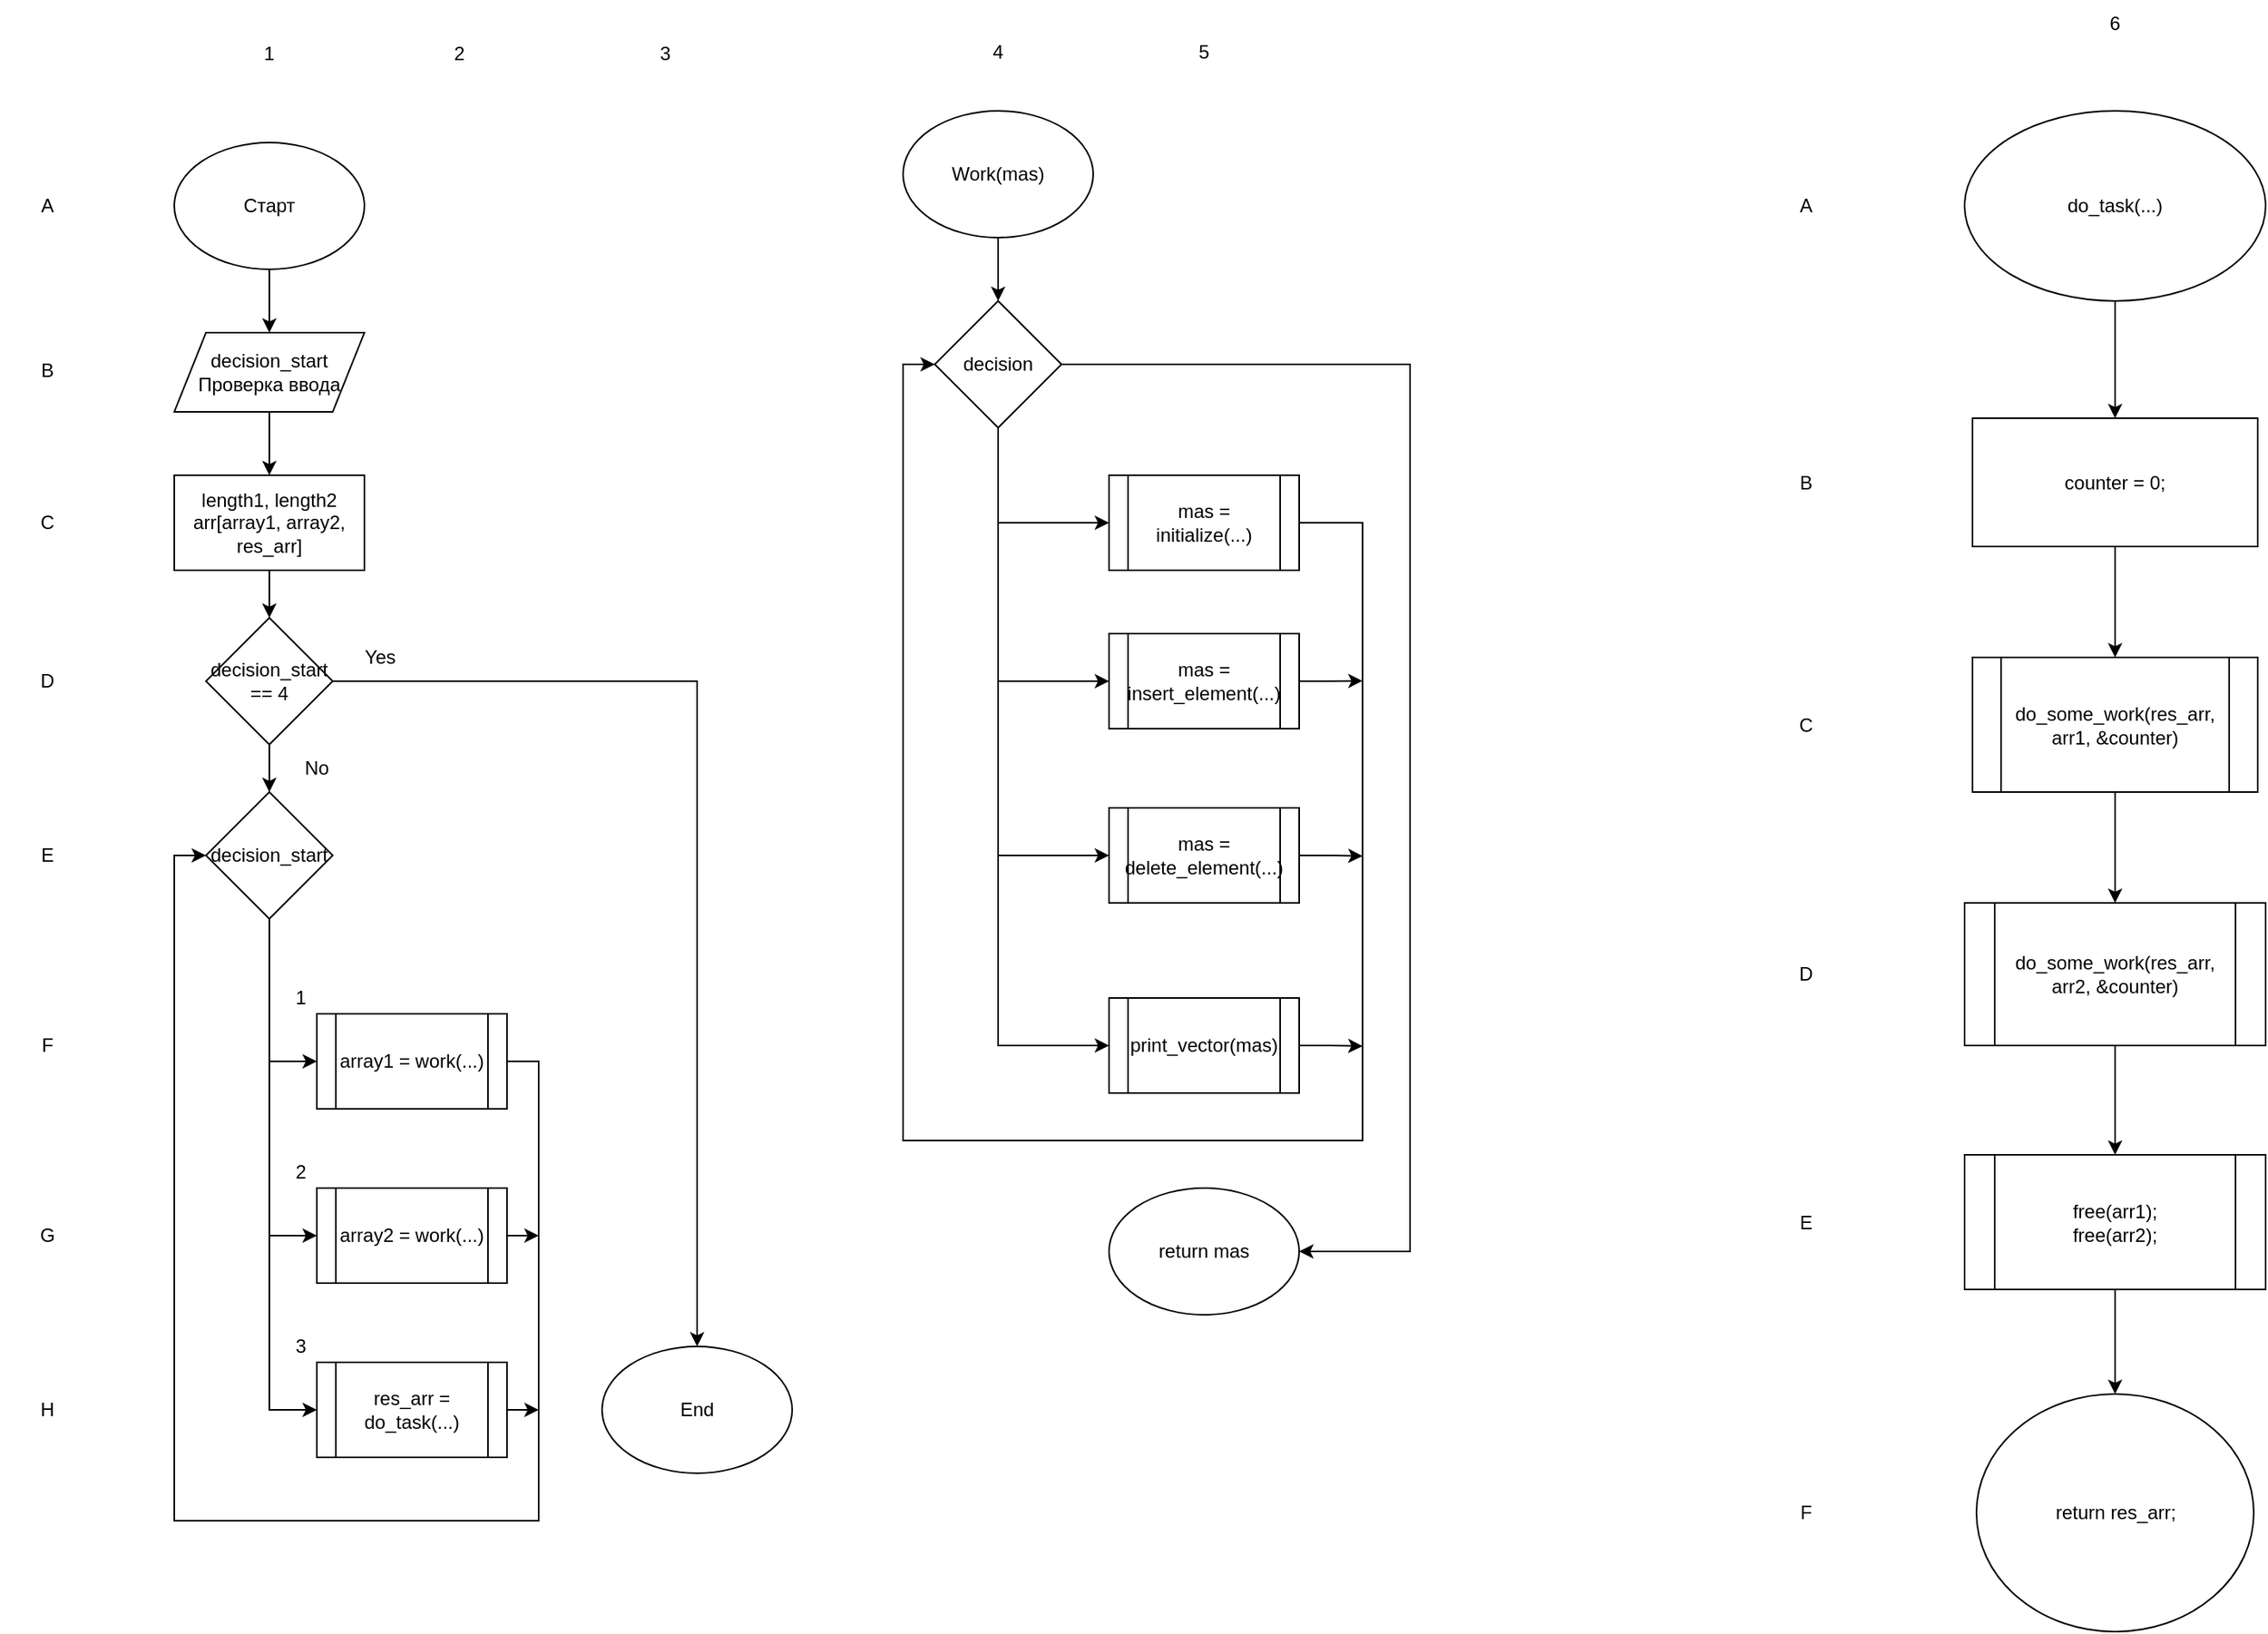<mxfile version="20.6.0" type="github">
  <diagram id="C5RBs43oDa-KdzZeNtuy" name="Page-1">
    <mxGraphModel dx="1426" dy="1829" grid="1" gridSize="10" guides="1" tooltips="1" connect="1" arrows="1" fold="1" page="1" pageScale="1" pageWidth="827" pageHeight="1169" math="0" shadow="0">
      <root>
        <mxCell id="WIyWlLk6GJQsqaUBKTNV-0" />
        <mxCell id="WIyWlLk6GJQsqaUBKTNV-1" parent="WIyWlLk6GJQsqaUBKTNV-0" />
        <mxCell id="dUaMAZoC3RtBpwjw6t-I-2" value="" style="edgeStyle=orthogonalEdgeStyle;rounded=0;orthogonalLoop=1;jettySize=auto;html=1;" parent="WIyWlLk6GJQsqaUBKTNV-1" source="dUaMAZoC3RtBpwjw6t-I-0" target="dUaMAZoC3RtBpwjw6t-I-1" edge="1">
          <mxGeometry relative="1" as="geometry" />
        </mxCell>
        <mxCell id="dUaMAZoC3RtBpwjw6t-I-0" value="Старт" style="ellipse;whiteSpace=wrap;html=1;" parent="WIyWlLk6GJQsqaUBKTNV-1" vertex="1">
          <mxGeometry x="30" y="30" width="120" height="80" as="geometry" />
        </mxCell>
        <mxCell id="dUaMAZoC3RtBpwjw6t-I-8" value="" style="edgeStyle=orthogonalEdgeStyle;rounded=0;orthogonalLoop=1;jettySize=auto;html=1;" parent="WIyWlLk6GJQsqaUBKTNV-1" source="dUaMAZoC3RtBpwjw6t-I-1" target="dUaMAZoC3RtBpwjw6t-I-7" edge="1">
          <mxGeometry relative="1" as="geometry" />
        </mxCell>
        <mxCell id="dUaMAZoC3RtBpwjw6t-I-1" value="decision_start&lt;br&gt;Проверка ввода" style="shape=parallelogram;perimeter=parallelogramPerimeter;whiteSpace=wrap;html=1;fixedSize=1;" parent="WIyWlLk6GJQsqaUBKTNV-1" vertex="1">
          <mxGeometry x="30" y="150" width="120" height="50" as="geometry" />
        </mxCell>
        <mxCell id="CnoShTyZxEkPXOH1vbHl-3" style="edgeStyle=orthogonalEdgeStyle;rounded=0;orthogonalLoop=1;jettySize=auto;html=1;exitX=0.5;exitY=1;exitDx=0;exitDy=0;entryX=0;entryY=0.5;entryDx=0;entryDy=0;" edge="1" parent="WIyWlLk6GJQsqaUBKTNV-1" source="dUaMAZoC3RtBpwjw6t-I-3" target="CnoShTyZxEkPXOH1vbHl-0">
          <mxGeometry relative="1" as="geometry" />
        </mxCell>
        <mxCell id="CnoShTyZxEkPXOH1vbHl-4" style="edgeStyle=orthogonalEdgeStyle;rounded=0;orthogonalLoop=1;jettySize=auto;html=1;exitX=0.5;exitY=1;exitDx=0;exitDy=0;entryX=0;entryY=0.5;entryDx=0;entryDy=0;" edge="1" parent="WIyWlLk6GJQsqaUBKTNV-1" source="dUaMAZoC3RtBpwjw6t-I-3" target="CnoShTyZxEkPXOH1vbHl-1">
          <mxGeometry relative="1" as="geometry" />
        </mxCell>
        <mxCell id="CnoShTyZxEkPXOH1vbHl-5" style="edgeStyle=orthogonalEdgeStyle;rounded=0;orthogonalLoop=1;jettySize=auto;html=1;exitX=0.5;exitY=1;exitDx=0;exitDy=0;entryX=0;entryY=0.5;entryDx=0;entryDy=0;" edge="1" parent="WIyWlLk6GJQsqaUBKTNV-1" source="dUaMAZoC3RtBpwjw6t-I-3" target="CnoShTyZxEkPXOH1vbHl-2">
          <mxGeometry relative="1" as="geometry" />
        </mxCell>
        <mxCell id="dUaMAZoC3RtBpwjw6t-I-3" value="decision_start" style="rhombus;whiteSpace=wrap;html=1;" parent="WIyWlLk6GJQsqaUBKTNV-1" vertex="1">
          <mxGeometry x="50" y="440" width="80" height="80" as="geometry" />
        </mxCell>
        <mxCell id="dUaMAZoC3RtBpwjw6t-I-32" value="" style="edgeStyle=orthogonalEdgeStyle;rounded=0;orthogonalLoop=1;jettySize=auto;html=1;" parent="WIyWlLk6GJQsqaUBKTNV-1" source="dUaMAZoC3RtBpwjw6t-I-7" target="dUaMAZoC3RtBpwjw6t-I-13" edge="1">
          <mxGeometry relative="1" as="geometry" />
        </mxCell>
        <mxCell id="dUaMAZoC3RtBpwjw6t-I-7" value="length1, length2&lt;br&gt;arr[array1, array2, res_arr]" style="rounded=0;whiteSpace=wrap;html=1;" parent="WIyWlLk6GJQsqaUBKTNV-1" vertex="1">
          <mxGeometry x="30" y="240" width="120" height="60" as="geometry" />
        </mxCell>
        <mxCell id="dUaMAZoC3RtBpwjw6t-I-28" style="edgeStyle=orthogonalEdgeStyle;rounded=0;orthogonalLoop=1;jettySize=auto;html=1;exitX=1;exitY=0.5;exitDx=0;exitDy=0;" parent="WIyWlLk6GJQsqaUBKTNV-1" source="dUaMAZoC3RtBpwjw6t-I-13" target="dUaMAZoC3RtBpwjw6t-I-23" edge="1">
          <mxGeometry relative="1" as="geometry" />
        </mxCell>
        <mxCell id="dUaMAZoC3RtBpwjw6t-I-33" value="" style="edgeStyle=orthogonalEdgeStyle;rounded=0;orthogonalLoop=1;jettySize=auto;html=1;" parent="WIyWlLk6GJQsqaUBKTNV-1" source="dUaMAZoC3RtBpwjw6t-I-13" target="dUaMAZoC3RtBpwjw6t-I-3" edge="1">
          <mxGeometry relative="1" as="geometry" />
        </mxCell>
        <mxCell id="dUaMAZoC3RtBpwjw6t-I-13" value="decision_start == 4" style="rhombus;whiteSpace=wrap;html=1;" parent="WIyWlLk6GJQsqaUBKTNV-1" vertex="1">
          <mxGeometry x="50" y="330" width="80" height="80" as="geometry" />
        </mxCell>
        <mxCell id="dUaMAZoC3RtBpwjw6t-I-23" value="End" style="ellipse;whiteSpace=wrap;html=1;" parent="WIyWlLk6GJQsqaUBKTNV-1" vertex="1">
          <mxGeometry x="300" y="790" width="120" height="80" as="geometry" />
        </mxCell>
        <mxCell id="oWPAb_pkZkKSnJByGjuv-6" value="" style="edgeStyle=orthogonalEdgeStyle;rounded=0;orthogonalLoop=1;jettySize=auto;html=1;" parent="WIyWlLk6GJQsqaUBKTNV-1" source="oWPAb_pkZkKSnJByGjuv-0" edge="1">
          <mxGeometry relative="1" as="geometry">
            <mxPoint x="550" y="130" as="targetPoint" />
          </mxGeometry>
        </mxCell>
        <mxCell id="oWPAb_pkZkKSnJByGjuv-0" value="Work(mas)" style="ellipse;whiteSpace=wrap;html=1;" parent="WIyWlLk6GJQsqaUBKTNV-1" vertex="1">
          <mxGeometry x="490" y="10" width="120" height="80" as="geometry" />
        </mxCell>
        <mxCell id="CnoShTyZxEkPXOH1vbHl-29" style="edgeStyle=orthogonalEdgeStyle;rounded=0;orthogonalLoop=1;jettySize=auto;html=1;exitX=0.5;exitY=1;exitDx=0;exitDy=0;entryX=0;entryY=0.5;entryDx=0;entryDy=0;" edge="1" parent="WIyWlLk6GJQsqaUBKTNV-1" source="oWPAb_pkZkKSnJByGjuv-1" target="CnoShTyZxEkPXOH1vbHl-25">
          <mxGeometry relative="1" as="geometry" />
        </mxCell>
        <mxCell id="CnoShTyZxEkPXOH1vbHl-30" style="edgeStyle=orthogonalEdgeStyle;rounded=0;orthogonalLoop=1;jettySize=auto;html=1;exitX=0.5;exitY=1;exitDx=0;exitDy=0;entryX=0;entryY=0.5;entryDx=0;entryDy=0;" edge="1" parent="WIyWlLk6GJQsqaUBKTNV-1" source="oWPAb_pkZkKSnJByGjuv-1" target="CnoShTyZxEkPXOH1vbHl-26">
          <mxGeometry relative="1" as="geometry" />
        </mxCell>
        <mxCell id="CnoShTyZxEkPXOH1vbHl-31" style="edgeStyle=orthogonalEdgeStyle;rounded=0;orthogonalLoop=1;jettySize=auto;html=1;exitX=0.5;exitY=1;exitDx=0;exitDy=0;entryX=0;entryY=0.5;entryDx=0;entryDy=0;" edge="1" parent="WIyWlLk6GJQsqaUBKTNV-1" source="oWPAb_pkZkKSnJByGjuv-1" target="CnoShTyZxEkPXOH1vbHl-27">
          <mxGeometry relative="1" as="geometry" />
        </mxCell>
        <mxCell id="CnoShTyZxEkPXOH1vbHl-32" style="edgeStyle=orthogonalEdgeStyle;rounded=0;orthogonalLoop=1;jettySize=auto;html=1;exitX=0.5;exitY=1;exitDx=0;exitDy=0;entryX=0;entryY=0.5;entryDx=0;entryDy=0;" edge="1" parent="WIyWlLk6GJQsqaUBKTNV-1" source="oWPAb_pkZkKSnJByGjuv-1" target="CnoShTyZxEkPXOH1vbHl-28">
          <mxGeometry relative="1" as="geometry" />
        </mxCell>
        <mxCell id="CnoShTyZxEkPXOH1vbHl-37" style="edgeStyle=orthogonalEdgeStyle;rounded=0;orthogonalLoop=1;jettySize=auto;html=1;exitX=1;exitY=0.5;exitDx=0;exitDy=0;" edge="1" parent="WIyWlLk6GJQsqaUBKTNV-1" source="oWPAb_pkZkKSnJByGjuv-1">
          <mxGeometry relative="1" as="geometry">
            <mxPoint x="740" y="730" as="targetPoint" />
            <Array as="points">
              <mxPoint x="810" y="170" />
              <mxPoint x="810" y="730" />
            </Array>
          </mxGeometry>
        </mxCell>
        <mxCell id="oWPAb_pkZkKSnJByGjuv-1" value="decision" style="rhombus;whiteSpace=wrap;html=1;" parent="WIyWlLk6GJQsqaUBKTNV-1" vertex="1">
          <mxGeometry x="510" y="130" width="80" height="80" as="geometry" />
        </mxCell>
        <mxCell id="oWPAb_pkZkKSnJByGjuv-12" value="return mas" style="ellipse;whiteSpace=wrap;html=1;" parent="WIyWlLk6GJQsqaUBKTNV-1" vertex="1">
          <mxGeometry x="620" y="690" width="120" height="80" as="geometry" />
        </mxCell>
        <mxCell id="CnoShTyZxEkPXOH1vbHl-6" style="edgeStyle=orthogonalEdgeStyle;rounded=0;orthogonalLoop=1;jettySize=auto;html=1;exitX=1;exitY=0.5;exitDx=0;exitDy=0;entryX=0;entryY=0.5;entryDx=0;entryDy=0;" edge="1" parent="WIyWlLk6GJQsqaUBKTNV-1" source="CnoShTyZxEkPXOH1vbHl-0" target="dUaMAZoC3RtBpwjw6t-I-3">
          <mxGeometry relative="1" as="geometry">
            <Array as="points">
              <mxPoint x="260" y="610" />
              <mxPoint x="260" y="900" />
              <mxPoint x="30" y="900" />
              <mxPoint x="30" y="480" />
            </Array>
          </mxGeometry>
        </mxCell>
        <mxCell id="CnoShTyZxEkPXOH1vbHl-0" value="array1 = work(...)" style="shape=process;whiteSpace=wrap;html=1;backgroundOutline=1;" vertex="1" parent="WIyWlLk6GJQsqaUBKTNV-1">
          <mxGeometry x="120" y="580" width="120" height="60" as="geometry" />
        </mxCell>
        <mxCell id="CnoShTyZxEkPXOH1vbHl-7" style="edgeStyle=orthogonalEdgeStyle;rounded=0;orthogonalLoop=1;jettySize=auto;html=1;exitX=1;exitY=0.5;exitDx=0;exitDy=0;" edge="1" parent="WIyWlLk6GJQsqaUBKTNV-1" source="CnoShTyZxEkPXOH1vbHl-1">
          <mxGeometry relative="1" as="geometry">
            <mxPoint x="260" y="720" as="targetPoint" />
          </mxGeometry>
        </mxCell>
        <mxCell id="CnoShTyZxEkPXOH1vbHl-1" value="array2 = work(...)" style="shape=process;whiteSpace=wrap;html=1;backgroundOutline=1;" vertex="1" parent="WIyWlLk6GJQsqaUBKTNV-1">
          <mxGeometry x="120" y="690" width="120" height="60" as="geometry" />
        </mxCell>
        <mxCell id="CnoShTyZxEkPXOH1vbHl-8" style="edgeStyle=orthogonalEdgeStyle;rounded=0;orthogonalLoop=1;jettySize=auto;html=1;exitX=1;exitY=0.5;exitDx=0;exitDy=0;" edge="1" parent="WIyWlLk6GJQsqaUBKTNV-1" source="CnoShTyZxEkPXOH1vbHl-2">
          <mxGeometry relative="1" as="geometry">
            <mxPoint x="260" y="830.588" as="targetPoint" />
          </mxGeometry>
        </mxCell>
        <mxCell id="CnoShTyZxEkPXOH1vbHl-2" value="res_arr = do_task(...)" style="shape=process;whiteSpace=wrap;html=1;backgroundOutline=1;" vertex="1" parent="WIyWlLk6GJQsqaUBKTNV-1">
          <mxGeometry x="120" y="800" width="120" height="60" as="geometry" />
        </mxCell>
        <mxCell id="CnoShTyZxEkPXOH1vbHl-9" value="Yes" style="text;html=1;strokeColor=none;fillColor=none;align=center;verticalAlign=middle;whiteSpace=wrap;rounded=0;" vertex="1" parent="WIyWlLk6GJQsqaUBKTNV-1">
          <mxGeometry x="130" y="340" width="60" height="30" as="geometry" />
        </mxCell>
        <mxCell id="CnoShTyZxEkPXOH1vbHl-10" value="No" style="text;html=1;strokeColor=none;fillColor=none;align=center;verticalAlign=middle;whiteSpace=wrap;rounded=0;" vertex="1" parent="WIyWlLk6GJQsqaUBKTNV-1">
          <mxGeometry x="90" y="410" width="60" height="30" as="geometry" />
        </mxCell>
        <mxCell id="CnoShTyZxEkPXOH1vbHl-11" value="1" style="text;html=1;strokeColor=none;fillColor=none;align=center;verticalAlign=middle;whiteSpace=wrap;rounded=0;" vertex="1" parent="WIyWlLk6GJQsqaUBKTNV-1">
          <mxGeometry x="90" y="559" width="40" height="21" as="geometry" />
        </mxCell>
        <mxCell id="CnoShTyZxEkPXOH1vbHl-12" value="2" style="text;html=1;strokeColor=none;fillColor=none;align=center;verticalAlign=middle;whiteSpace=wrap;rounded=0;" vertex="1" parent="WIyWlLk6GJQsqaUBKTNV-1">
          <mxGeometry x="90" y="669" width="40" height="21" as="geometry" />
        </mxCell>
        <mxCell id="CnoShTyZxEkPXOH1vbHl-13" value="3" style="text;html=1;strokeColor=none;fillColor=none;align=center;verticalAlign=middle;whiteSpace=wrap;rounded=0;" vertex="1" parent="WIyWlLk6GJQsqaUBKTNV-1">
          <mxGeometry x="95" y="780" width="30" height="20" as="geometry" />
        </mxCell>
        <mxCell id="CnoShTyZxEkPXOH1vbHl-14" value="1" style="text;html=1;strokeColor=none;fillColor=none;align=center;verticalAlign=middle;whiteSpace=wrap;rounded=0;" vertex="1" parent="WIyWlLk6GJQsqaUBKTNV-1">
          <mxGeometry x="60" y="-41" width="60" height="30" as="geometry" />
        </mxCell>
        <mxCell id="CnoShTyZxEkPXOH1vbHl-15" value="2" style="text;html=1;strokeColor=none;fillColor=none;align=center;verticalAlign=middle;whiteSpace=wrap;rounded=0;" vertex="1" parent="WIyWlLk6GJQsqaUBKTNV-1">
          <mxGeometry x="180" y="-41" width="60" height="30" as="geometry" />
        </mxCell>
        <mxCell id="CnoShTyZxEkPXOH1vbHl-16" value="3" style="text;html=1;strokeColor=none;fillColor=none;align=center;verticalAlign=middle;whiteSpace=wrap;rounded=0;" vertex="1" parent="WIyWlLk6GJQsqaUBKTNV-1">
          <mxGeometry x="310" y="-41" width="60" height="30" as="geometry" />
        </mxCell>
        <mxCell id="CnoShTyZxEkPXOH1vbHl-17" value="A" style="text;html=1;strokeColor=none;fillColor=none;align=center;verticalAlign=middle;whiteSpace=wrap;rounded=0;" vertex="1" parent="WIyWlLk6GJQsqaUBKTNV-1">
          <mxGeometry x="-80" y="55" width="60" height="30" as="geometry" />
        </mxCell>
        <mxCell id="CnoShTyZxEkPXOH1vbHl-18" value="B" style="text;html=1;strokeColor=none;fillColor=none;align=center;verticalAlign=middle;whiteSpace=wrap;rounded=0;" vertex="1" parent="WIyWlLk6GJQsqaUBKTNV-1">
          <mxGeometry x="-80" y="159" width="60" height="30" as="geometry" />
        </mxCell>
        <mxCell id="CnoShTyZxEkPXOH1vbHl-19" value="C" style="text;html=1;strokeColor=none;fillColor=none;align=center;verticalAlign=middle;whiteSpace=wrap;rounded=0;" vertex="1" parent="WIyWlLk6GJQsqaUBKTNV-1">
          <mxGeometry x="-80" y="255" width="60" height="30" as="geometry" />
        </mxCell>
        <mxCell id="CnoShTyZxEkPXOH1vbHl-20" value="D" style="text;html=1;strokeColor=none;fillColor=none;align=center;verticalAlign=middle;whiteSpace=wrap;rounded=0;" vertex="1" parent="WIyWlLk6GJQsqaUBKTNV-1">
          <mxGeometry x="-80" y="355" width="60" height="30" as="geometry" />
        </mxCell>
        <mxCell id="CnoShTyZxEkPXOH1vbHl-21" value="E" style="text;html=1;strokeColor=none;fillColor=none;align=center;verticalAlign=middle;whiteSpace=wrap;rounded=0;" vertex="1" parent="WIyWlLk6GJQsqaUBKTNV-1">
          <mxGeometry x="-80" y="465" width="60" height="30" as="geometry" />
        </mxCell>
        <mxCell id="CnoShTyZxEkPXOH1vbHl-22" value="F" style="text;html=1;strokeColor=none;fillColor=none;align=center;verticalAlign=middle;whiteSpace=wrap;rounded=0;" vertex="1" parent="WIyWlLk6GJQsqaUBKTNV-1">
          <mxGeometry x="-80" y="585" width="60" height="30" as="geometry" />
        </mxCell>
        <mxCell id="CnoShTyZxEkPXOH1vbHl-23" value="G" style="text;html=1;strokeColor=none;fillColor=none;align=center;verticalAlign=middle;whiteSpace=wrap;rounded=0;" vertex="1" parent="WIyWlLk6GJQsqaUBKTNV-1">
          <mxGeometry x="-80" y="705" width="60" height="30" as="geometry" />
        </mxCell>
        <mxCell id="CnoShTyZxEkPXOH1vbHl-24" value="H" style="text;html=1;strokeColor=none;fillColor=none;align=center;verticalAlign=middle;whiteSpace=wrap;rounded=0;" vertex="1" parent="WIyWlLk6GJQsqaUBKTNV-1">
          <mxGeometry x="-80" y="815" width="60" height="30" as="geometry" />
        </mxCell>
        <mxCell id="CnoShTyZxEkPXOH1vbHl-33" style="edgeStyle=orthogonalEdgeStyle;rounded=0;orthogonalLoop=1;jettySize=auto;html=1;exitX=1;exitY=0.5;exitDx=0;exitDy=0;entryX=0;entryY=0.5;entryDx=0;entryDy=0;" edge="1" parent="WIyWlLk6GJQsqaUBKTNV-1" source="CnoShTyZxEkPXOH1vbHl-25" target="oWPAb_pkZkKSnJByGjuv-1">
          <mxGeometry relative="1" as="geometry">
            <mxPoint x="780" y="269.824" as="targetPoint" />
            <Array as="points">
              <mxPoint x="780" y="270" />
              <mxPoint x="780" y="660" />
              <mxPoint x="490" y="660" />
              <mxPoint x="490" y="170" />
            </Array>
          </mxGeometry>
        </mxCell>
        <mxCell id="CnoShTyZxEkPXOH1vbHl-25" value="mas = initialize(...)" style="shape=process;whiteSpace=wrap;html=1;backgroundOutline=1;" vertex="1" parent="WIyWlLk6GJQsqaUBKTNV-1">
          <mxGeometry x="620" y="240" width="120" height="60" as="geometry" />
        </mxCell>
        <mxCell id="CnoShTyZxEkPXOH1vbHl-34" style="edgeStyle=orthogonalEdgeStyle;rounded=0;orthogonalLoop=1;jettySize=auto;html=1;exitX=1;exitY=0.5;exitDx=0;exitDy=0;" edge="1" parent="WIyWlLk6GJQsqaUBKTNV-1" source="CnoShTyZxEkPXOH1vbHl-26">
          <mxGeometry relative="1" as="geometry">
            <mxPoint x="780" y="369.824" as="targetPoint" />
          </mxGeometry>
        </mxCell>
        <mxCell id="CnoShTyZxEkPXOH1vbHl-26" value="mas = insert_element(...)" style="shape=process;whiteSpace=wrap;html=1;backgroundOutline=1;" vertex="1" parent="WIyWlLk6GJQsqaUBKTNV-1">
          <mxGeometry x="620" y="340" width="120" height="60" as="geometry" />
        </mxCell>
        <mxCell id="CnoShTyZxEkPXOH1vbHl-35" style="edgeStyle=orthogonalEdgeStyle;rounded=0;orthogonalLoop=1;jettySize=auto;html=1;exitX=1;exitY=0.5;exitDx=0;exitDy=0;" edge="1" parent="WIyWlLk6GJQsqaUBKTNV-1" source="CnoShTyZxEkPXOH1vbHl-27">
          <mxGeometry relative="1" as="geometry">
            <mxPoint x="780" y="480.412" as="targetPoint" />
          </mxGeometry>
        </mxCell>
        <mxCell id="CnoShTyZxEkPXOH1vbHl-27" value="mas = delete_element(...)" style="shape=process;whiteSpace=wrap;html=1;backgroundOutline=1;" vertex="1" parent="WIyWlLk6GJQsqaUBKTNV-1">
          <mxGeometry x="620" y="450" width="120" height="60" as="geometry" />
        </mxCell>
        <mxCell id="CnoShTyZxEkPXOH1vbHl-36" style="edgeStyle=orthogonalEdgeStyle;rounded=0;orthogonalLoop=1;jettySize=auto;html=1;exitX=1;exitY=0.5;exitDx=0;exitDy=0;" edge="1" parent="WIyWlLk6GJQsqaUBKTNV-1" source="CnoShTyZxEkPXOH1vbHl-28">
          <mxGeometry relative="1" as="geometry">
            <mxPoint x="780" y="600.412" as="targetPoint" />
          </mxGeometry>
        </mxCell>
        <mxCell id="CnoShTyZxEkPXOH1vbHl-28" value="print_vector(mas)" style="shape=process;whiteSpace=wrap;html=1;backgroundOutline=1;" vertex="1" parent="WIyWlLk6GJQsqaUBKTNV-1">
          <mxGeometry x="620" y="570" width="120" height="60" as="geometry" />
        </mxCell>
        <mxCell id="CnoShTyZxEkPXOH1vbHl-38" value="4" style="text;html=1;strokeColor=none;fillColor=none;align=center;verticalAlign=middle;whiteSpace=wrap;rounded=0;" vertex="1" parent="WIyWlLk6GJQsqaUBKTNV-1">
          <mxGeometry x="520" y="-42" width="60" height="30" as="geometry" />
        </mxCell>
        <mxCell id="CnoShTyZxEkPXOH1vbHl-39" value="5" style="text;html=1;strokeColor=none;fillColor=none;align=center;verticalAlign=middle;whiteSpace=wrap;rounded=0;" vertex="1" parent="WIyWlLk6GJQsqaUBKTNV-1">
          <mxGeometry x="650" y="-42" width="60" height="30" as="geometry" />
        </mxCell>
        <mxCell id="CnoShTyZxEkPXOH1vbHl-46" value="" style="edgeStyle=orthogonalEdgeStyle;rounded=0;orthogonalLoop=1;jettySize=auto;html=1;" edge="1" parent="WIyWlLk6GJQsqaUBKTNV-1" source="CnoShTyZxEkPXOH1vbHl-40" target="CnoShTyZxEkPXOH1vbHl-41">
          <mxGeometry relative="1" as="geometry" />
        </mxCell>
        <mxCell id="CnoShTyZxEkPXOH1vbHl-40" value="do_task(...)" style="ellipse;whiteSpace=wrap;html=1;" vertex="1" parent="WIyWlLk6GJQsqaUBKTNV-1">
          <mxGeometry x="1160" y="10" width="190" height="120" as="geometry" />
        </mxCell>
        <mxCell id="CnoShTyZxEkPXOH1vbHl-47" value="" style="edgeStyle=orthogonalEdgeStyle;rounded=0;orthogonalLoop=1;jettySize=auto;html=1;" edge="1" parent="WIyWlLk6GJQsqaUBKTNV-1" source="CnoShTyZxEkPXOH1vbHl-41" target="CnoShTyZxEkPXOH1vbHl-42">
          <mxGeometry relative="1" as="geometry" />
        </mxCell>
        <mxCell id="CnoShTyZxEkPXOH1vbHl-41" value="counter = 0;" style="rounded=0;whiteSpace=wrap;html=1;" vertex="1" parent="WIyWlLk6GJQsqaUBKTNV-1">
          <mxGeometry x="1165" y="204" width="180" height="81" as="geometry" />
        </mxCell>
        <mxCell id="CnoShTyZxEkPXOH1vbHl-48" value="" style="edgeStyle=orthogonalEdgeStyle;rounded=0;orthogonalLoop=1;jettySize=auto;html=1;" edge="1" parent="WIyWlLk6GJQsqaUBKTNV-1" source="CnoShTyZxEkPXOH1vbHl-42" target="CnoShTyZxEkPXOH1vbHl-43">
          <mxGeometry relative="1" as="geometry" />
        </mxCell>
        <mxCell id="CnoShTyZxEkPXOH1vbHl-42" value="do_some_work(res_arr, arr1, &amp;amp;counter)" style="shape=process;whiteSpace=wrap;html=1;backgroundOutline=1;" vertex="1" parent="WIyWlLk6GJQsqaUBKTNV-1">
          <mxGeometry x="1165" y="355" width="180" height="85" as="geometry" />
        </mxCell>
        <mxCell id="CnoShTyZxEkPXOH1vbHl-49" value="" style="edgeStyle=orthogonalEdgeStyle;rounded=0;orthogonalLoop=1;jettySize=auto;html=1;" edge="1" parent="WIyWlLk6GJQsqaUBKTNV-1" source="CnoShTyZxEkPXOH1vbHl-43" target="CnoShTyZxEkPXOH1vbHl-44">
          <mxGeometry relative="1" as="geometry" />
        </mxCell>
        <mxCell id="CnoShTyZxEkPXOH1vbHl-43" value="do_some_work(res_arr, arr2, &amp;amp;counter)" style="shape=process;whiteSpace=wrap;html=1;backgroundOutline=1;" vertex="1" parent="WIyWlLk6GJQsqaUBKTNV-1">
          <mxGeometry x="1160" y="510" width="190" height="90" as="geometry" />
        </mxCell>
        <mxCell id="CnoShTyZxEkPXOH1vbHl-50" value="" style="edgeStyle=orthogonalEdgeStyle;rounded=0;orthogonalLoop=1;jettySize=auto;html=1;" edge="1" parent="WIyWlLk6GJQsqaUBKTNV-1" source="CnoShTyZxEkPXOH1vbHl-44" target="CnoShTyZxEkPXOH1vbHl-45">
          <mxGeometry relative="1" as="geometry" />
        </mxCell>
        <mxCell id="CnoShTyZxEkPXOH1vbHl-44" value="free(arr1);&lt;br&gt;free(arr2);" style="shape=process;whiteSpace=wrap;html=1;backgroundOutline=1;" vertex="1" parent="WIyWlLk6GJQsqaUBKTNV-1">
          <mxGeometry x="1160" y="669" width="190" height="85" as="geometry" />
        </mxCell>
        <mxCell id="CnoShTyZxEkPXOH1vbHl-45" value="return res_arr;" style="ellipse;whiteSpace=wrap;html=1;" vertex="1" parent="WIyWlLk6GJQsqaUBKTNV-1">
          <mxGeometry x="1167.5" y="820" width="175" height="150" as="geometry" />
        </mxCell>
        <mxCell id="CnoShTyZxEkPXOH1vbHl-51" value="A" style="text;html=1;strokeColor=none;fillColor=none;align=center;verticalAlign=middle;whiteSpace=wrap;rounded=0;" vertex="1" parent="WIyWlLk6GJQsqaUBKTNV-1">
          <mxGeometry x="1030" y="55" width="60" height="30" as="geometry" />
        </mxCell>
        <mxCell id="CnoShTyZxEkPXOH1vbHl-52" value="B" style="text;html=1;strokeColor=none;fillColor=none;align=center;verticalAlign=middle;whiteSpace=wrap;rounded=0;" vertex="1" parent="WIyWlLk6GJQsqaUBKTNV-1">
          <mxGeometry x="1030" y="229.5" width="60" height="30" as="geometry" />
        </mxCell>
        <mxCell id="CnoShTyZxEkPXOH1vbHl-53" value="C" style="text;html=1;strokeColor=none;fillColor=none;align=center;verticalAlign=middle;whiteSpace=wrap;rounded=0;" vertex="1" parent="WIyWlLk6GJQsqaUBKTNV-1">
          <mxGeometry x="1030" y="382.5" width="60" height="30" as="geometry" />
        </mxCell>
        <mxCell id="CnoShTyZxEkPXOH1vbHl-54" value="D" style="text;html=1;strokeColor=none;fillColor=none;align=center;verticalAlign=middle;whiteSpace=wrap;rounded=0;" vertex="1" parent="WIyWlLk6GJQsqaUBKTNV-1">
          <mxGeometry x="1030" y="540" width="60" height="30" as="geometry" />
        </mxCell>
        <mxCell id="CnoShTyZxEkPXOH1vbHl-55" value="E" style="text;html=1;strokeColor=none;fillColor=none;align=center;verticalAlign=middle;whiteSpace=wrap;rounded=0;" vertex="1" parent="WIyWlLk6GJQsqaUBKTNV-1">
          <mxGeometry x="1030" y="696.5" width="60" height="30" as="geometry" />
        </mxCell>
        <mxCell id="CnoShTyZxEkPXOH1vbHl-56" value="F" style="text;html=1;strokeColor=none;fillColor=none;align=center;verticalAlign=middle;whiteSpace=wrap;rounded=0;" vertex="1" parent="WIyWlLk6GJQsqaUBKTNV-1">
          <mxGeometry x="1030" y="880" width="60" height="30" as="geometry" />
        </mxCell>
        <mxCell id="CnoShTyZxEkPXOH1vbHl-59" value="6" style="text;html=1;strokeColor=none;fillColor=none;align=center;verticalAlign=middle;whiteSpace=wrap;rounded=0;" vertex="1" parent="WIyWlLk6GJQsqaUBKTNV-1">
          <mxGeometry x="1225" y="-60" width="60" height="30" as="geometry" />
        </mxCell>
      </root>
    </mxGraphModel>
  </diagram>
</mxfile>

